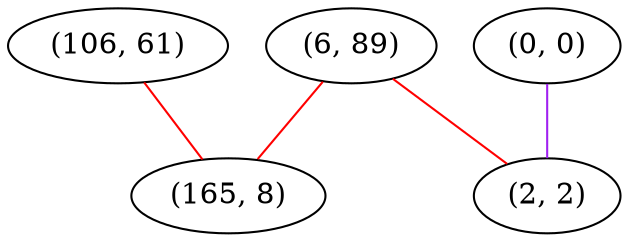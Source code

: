 graph "" {
"(6, 89)";
"(0, 0)";
"(106, 61)";
"(165, 8)";
"(2, 2)";
"(6, 89)" -- "(165, 8)"  [color=red, key=0, weight=1];
"(6, 89)" -- "(2, 2)"  [color=red, key=0, weight=1];
"(0, 0)" -- "(2, 2)"  [color=purple, key=0, weight=4];
"(106, 61)" -- "(165, 8)"  [color=red, key=0, weight=1];
}
